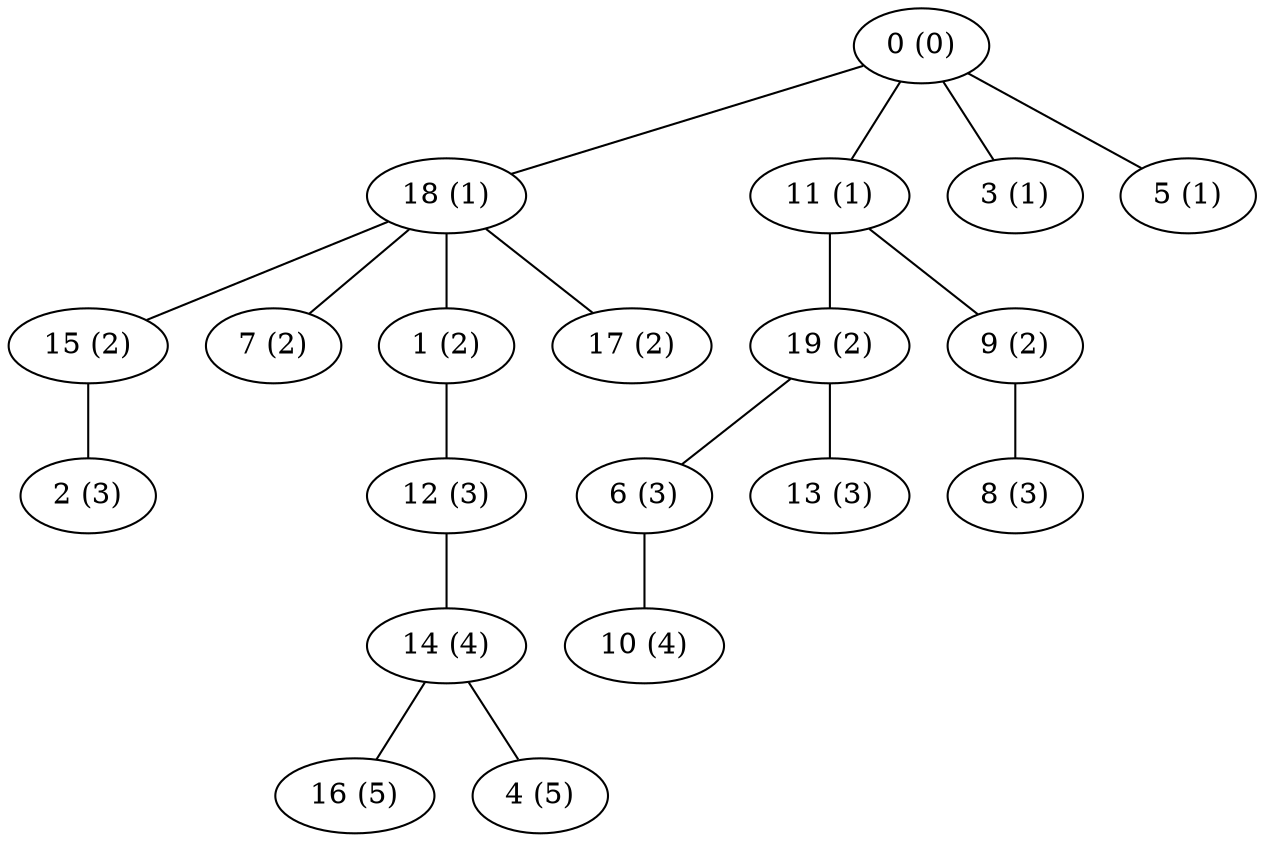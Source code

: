 graph grafoGeografico_20_30_Dijkstra  {
"0 (0)";
"18 (1)";
"11 (1)";
"3 (1)";
"5 (1)";
"19 (2)";
"15 (2)";
"9 (2)";
"7 (2)";
"1 (2)";
"17 (2)";
"6 (3)";
"12 (3)";
"13 (3)";
"2 (3)";
"8 (3)";
"10 (4)";
"14 (4)";
"16 (5)";
"4 (5)";
"0 (0)" -- "18 (1)";
"0 (0)" -- "11 (1)";
"0 (0)" -- "3 (1)";
"0 (0)" -- "5 (1)";
"11 (1)" -- "19 (2)";
"18 (1)" -- "15 (2)";
"11 (1)" -- "9 (2)";
"18 (1)" -- "7 (2)";
"18 (1)" -- "1 (2)";
"18 (1)" -- "17 (2)";
"19 (2)" -- "6 (3)";
"1 (2)" -- "12 (3)";
"19 (2)" -- "13 (3)";
"15 (2)" -- "2 (3)";
"9 (2)" -- "8 (3)";
"6 (3)" -- "10 (4)";
"12 (3)" -- "14 (4)";
"14 (4)" -- "16 (5)";
"14 (4)" -- "4 (5)";
}